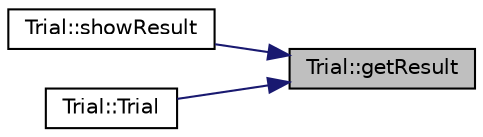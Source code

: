 digraph "Trial::getResult"
{
 // LATEX_PDF_SIZE
  edge [fontname="Helvetica",fontsize="10",labelfontname="Helvetica",labelfontsize="10"];
  node [fontname="Helvetica",fontsize="10",shape=record];
  rankdir="RL";
  Node1 [label="Trial::getResult",height=0.2,width=0.4,color="black", fillcolor="grey75", style="filled", fontcolor="black",tooltip=" "];
  Node1 -> Node2 [dir="back",color="midnightblue",fontsize="10",style="solid",fontname="Helvetica"];
  Node2 [label="Trial::showResult",height=0.2,width=0.4,color="black", fillcolor="white", style="filled",URL="$class_trial.html#afda7f32ea31ee15be27cfa7676e210a7",tooltip=" "];
  Node1 -> Node3 [dir="back",color="midnightblue",fontsize="10",style="solid",fontname="Helvetica"];
  Node3 [label="Trial::Trial",height=0.2,width=0.4,color="black", fillcolor="white", style="filled",URL="$class_trial.html#a301e69473f1c361d88e4fa89da4708d4",tooltip=" "];
}
